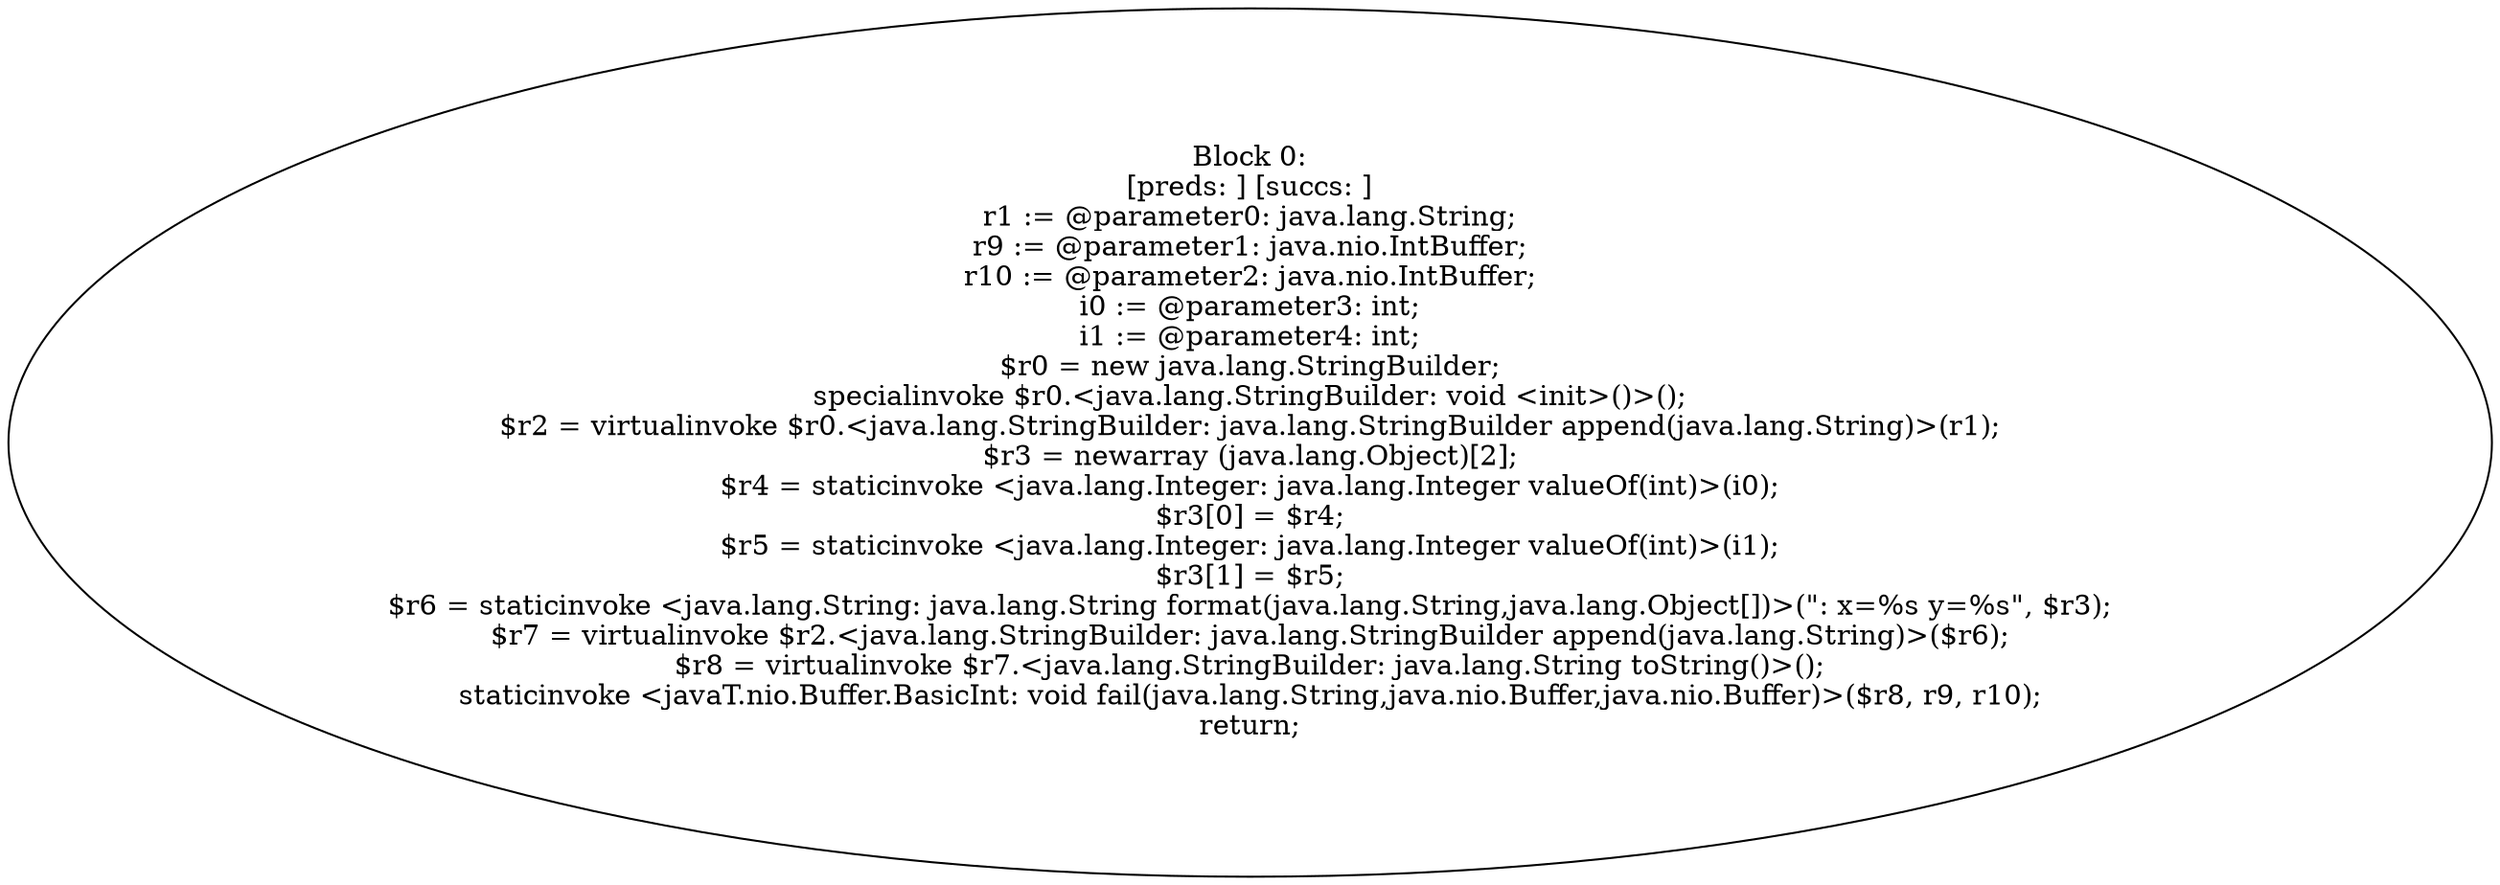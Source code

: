 digraph "unitGraph" {
    "Block 0:
[preds: ] [succs: ]
r1 := @parameter0: java.lang.String;
r9 := @parameter1: java.nio.IntBuffer;
r10 := @parameter2: java.nio.IntBuffer;
i0 := @parameter3: int;
i1 := @parameter4: int;
$r0 = new java.lang.StringBuilder;
specialinvoke $r0.<java.lang.StringBuilder: void <init>()>();
$r2 = virtualinvoke $r0.<java.lang.StringBuilder: java.lang.StringBuilder append(java.lang.String)>(r1);
$r3 = newarray (java.lang.Object)[2];
$r4 = staticinvoke <java.lang.Integer: java.lang.Integer valueOf(int)>(i0);
$r3[0] = $r4;
$r5 = staticinvoke <java.lang.Integer: java.lang.Integer valueOf(int)>(i1);
$r3[1] = $r5;
$r6 = staticinvoke <java.lang.String: java.lang.String format(java.lang.String,java.lang.Object[])>(\": x=%s y=%s\", $r3);
$r7 = virtualinvoke $r2.<java.lang.StringBuilder: java.lang.StringBuilder append(java.lang.String)>($r6);
$r8 = virtualinvoke $r7.<java.lang.StringBuilder: java.lang.String toString()>();
staticinvoke <javaT.nio.Buffer.BasicInt: void fail(java.lang.String,java.nio.Buffer,java.nio.Buffer)>($r8, r9, r10);
return;
"
}
